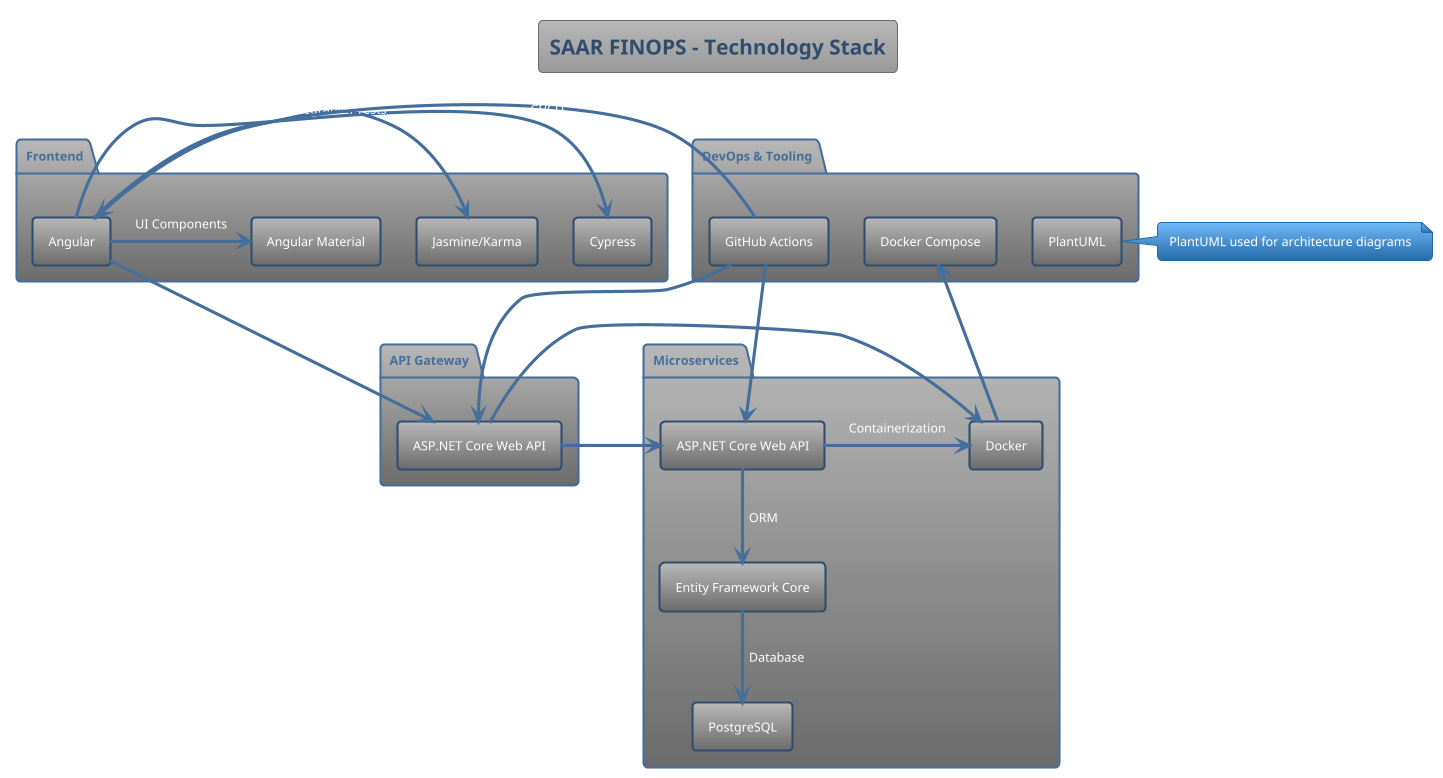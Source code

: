 @startuml
!theme spacelab

title SAAR FINOPS – Technology Stack

package "Frontend" {
  rectangle "Angular" as Angular
  rectangle "Angular Material" as AngularMaterial
  rectangle "Cypress" as Cypress
  rectangle "Jasmine/Karma" as JasmineKarma
}

package "API Gateway" {
  rectangle "ASP.NET Core Web API" as APIGateway
}

package "Microservices" {
  rectangle "ASP.NET Core Web API" as ASPNetCore
  rectangle "Entity Framework Core" as EFCore
  rectangle "PostgreSQL" as PostgreSQL
  rectangle "Docker" as Docker
}

package "DevOps & Tooling" {
  rectangle "GitHub Actions" as GitHubActions
  rectangle "Docker Compose" as DockerCompose
  rectangle "PlantUML" as PlantUML
}

Angular -down-> APIGateway : REST API
APIGateway -down-> ASPNetCore : REST API
ASPNetCore -down-> EFCore : ORM
EFCore -down-> PostgreSQL : Database

Angular -right-> AngularMaterial : UI Components
Angular -right-> Cypress : E2E Tests
Angular -right-> JasmineKarma : Unit/Integration Tests

ASPNetCore -right-> Docker : Containerization
APIGateway -right-> Docker : Containerization

Docker -down-> DockerCompose : Orchestration

GitHubActions -down-> APIGateway : CI/CD
GitHubActions -down-> ASPNetCore : CI/CD
GitHubActions -down-> Angular : CI/CD

note right: PlantUML used for architecture diagrams

@enduml